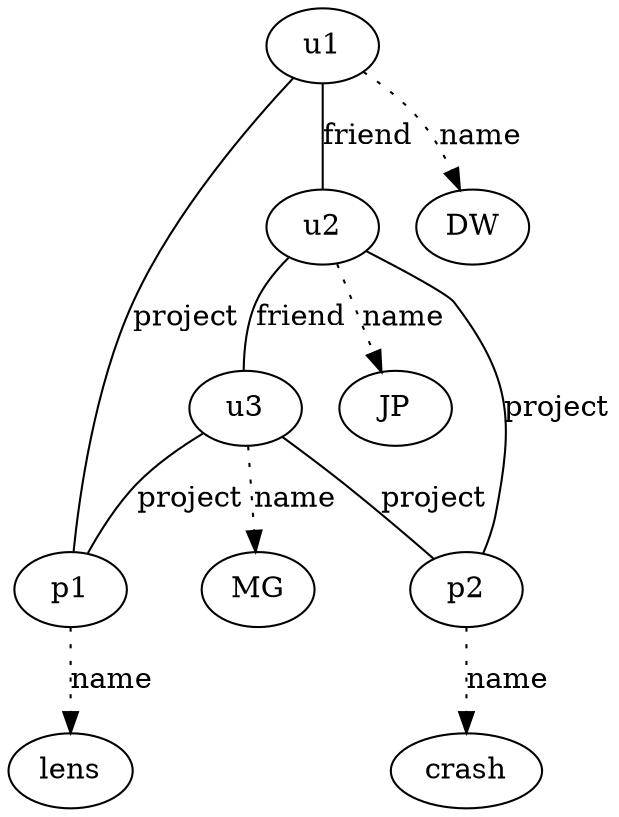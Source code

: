 digraph github_start_fewer_projects {
    u1 -> u2 [dir=none,label=friend];
    u2 -> u3 [dir=none,label=friend];
    u1 -> p1 [dir=none,label=project];
    u2 -> p2 [dir=none,label=project];
    u3 -> p1 [dir=none,label=project];
    u3 -> p2 [dir=none,label=project];
    u1 -> DW [style=dotted,label=name];
    u2 -> JP [style=dotted,label=name];
    u3 -> MG [style=dotted,label=name];
    p1 -> lens [style=dotted,label=name];
    p2 -> crash [style=dotted,label=name];
}
